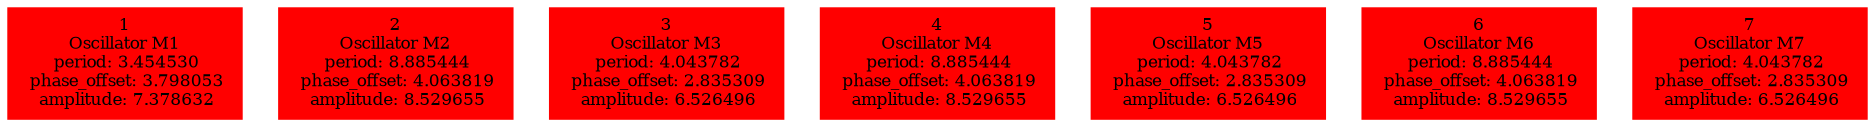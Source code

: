  digraph g{ forcelabels=true;
1 [label=<1<BR />Oscillator M1<BR /> period: 3.454530<BR /> phase_offset: 3.798053<BR /> amplitude: 7.378632>, shape=box,color=red,style=filled,fontsize=8];2 [label=<2<BR />Oscillator M2<BR /> period: 8.885444<BR /> phase_offset: 4.063819<BR /> amplitude: 8.529655>, shape=box,color=red,style=filled,fontsize=8];3 [label=<3<BR />Oscillator M3<BR /> period: 4.043782<BR /> phase_offset: 2.835309<BR /> amplitude: 6.526496>, shape=box,color=red,style=filled,fontsize=8];4 [label=<4<BR />Oscillator M4<BR /> period: 8.885444<BR /> phase_offset: 4.063819<BR /> amplitude: 8.529655>, shape=box,color=red,style=filled,fontsize=8];5 [label=<5<BR />Oscillator M5<BR /> period: 4.043782<BR /> phase_offset: 2.835309<BR /> amplitude: 6.526496>, shape=box,color=red,style=filled,fontsize=8];6 [label=<6<BR />Oscillator M6<BR /> period: 8.885444<BR /> phase_offset: 4.063819<BR /> amplitude: 8.529655>, shape=box,color=red,style=filled,fontsize=8];7 [label=<7<BR />Oscillator M7<BR /> period: 4.043782<BR /> phase_offset: 2.835309<BR /> amplitude: 6.526496>, shape=box,color=red,style=filled,fontsize=8]; }

